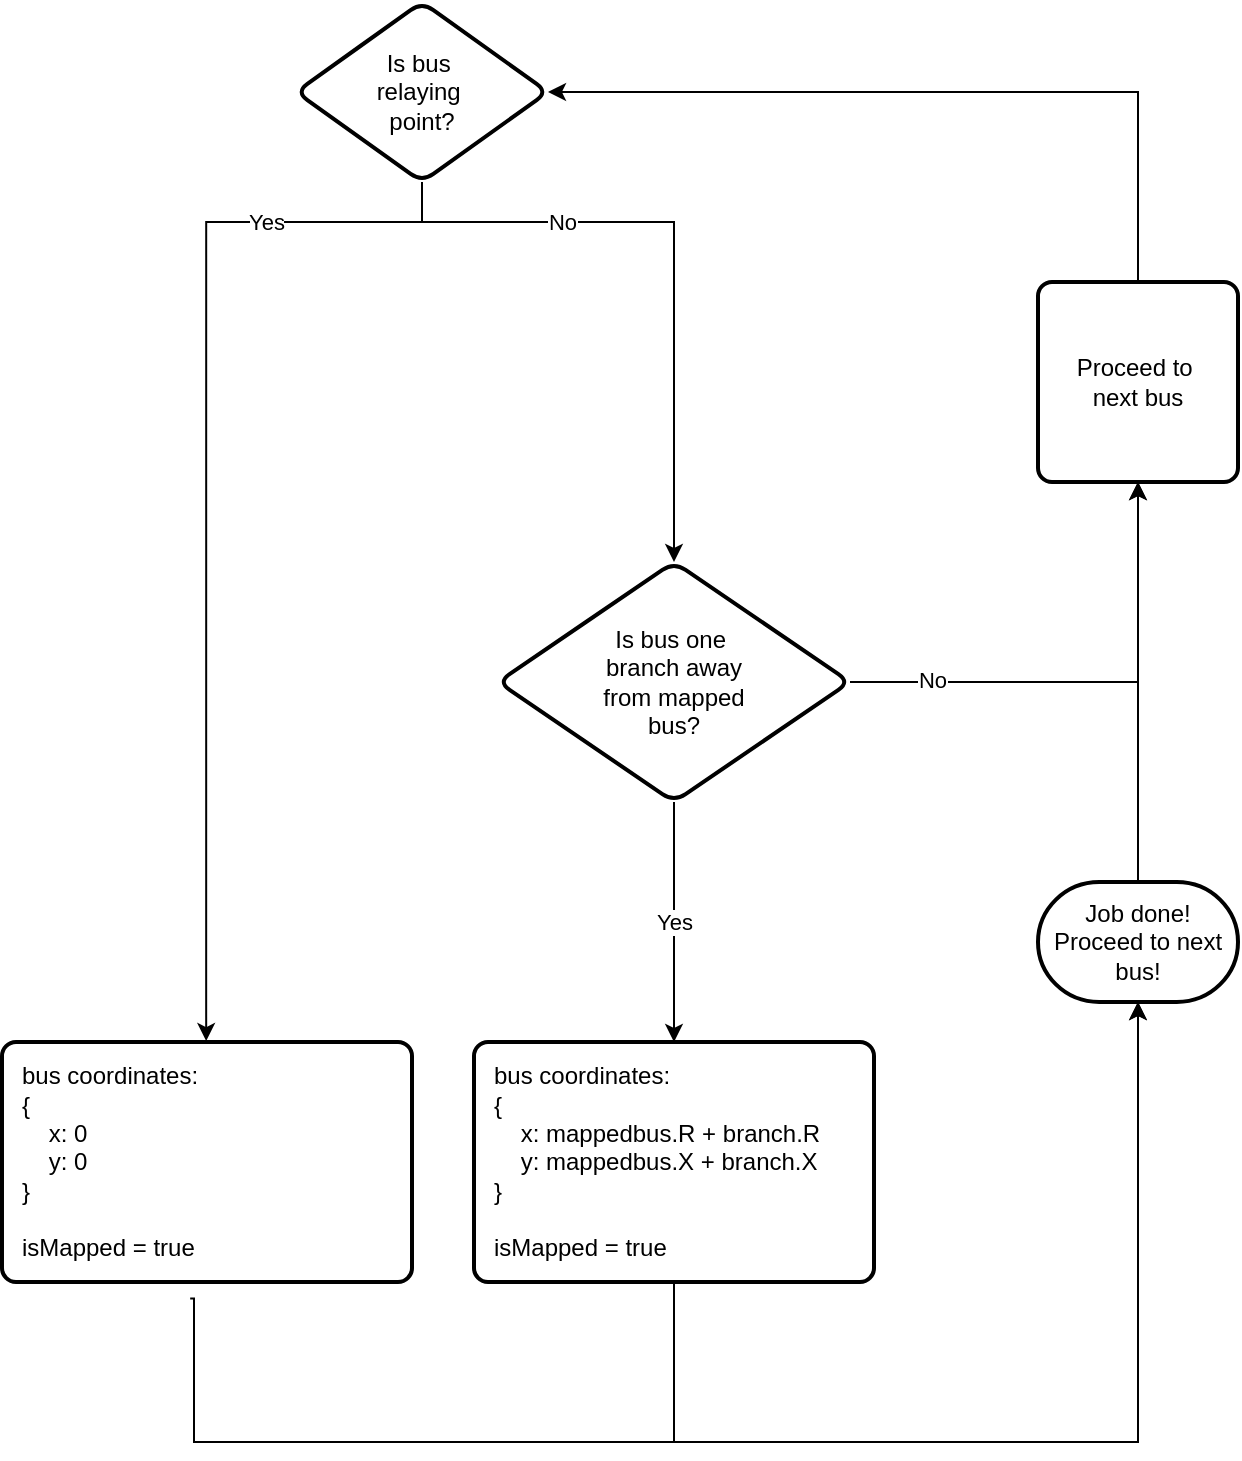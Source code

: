 <mxfile version="28.0.6">
  <diagram name="Page-1" id="n5vA4QatIMsYvTIGQhW0">
    <mxGraphModel dx="2066" dy="1201" grid="0" gridSize="10" guides="1" tooltips="1" connect="1" arrows="1" fold="1" page="1" pageScale="1" pageWidth="827" pageHeight="1169" math="0" shadow="0">
      <root>
        <mxCell id="0" />
        <mxCell id="1" parent="0" />
        <mxCell id="M6dwogYvRgrVWfFEsJZ7-6" value="Yes" style="edgeStyle=orthogonalEdgeStyle;rounded=0;orthogonalLoop=1;jettySize=auto;html=1;exitX=0.5;exitY=1;exitDx=0;exitDy=0;entryX=0.498;entryY=-0.004;entryDx=0;entryDy=0;entryPerimeter=0;" edge="1" parent="1" source="M6dwogYvRgrVWfFEsJZ7-9" target="M6dwogYvRgrVWfFEsJZ7-22">
          <mxGeometry x="-0.633" relative="1" as="geometry">
            <mxPoint x="248" y="230" as="sourcePoint" />
            <mxPoint x="130" y="641" as="targetPoint" />
            <Array as="points">
              <mxPoint x="264" y="300" />
              <mxPoint x="156" y="300" />
            </Array>
            <mxPoint as="offset" />
          </mxGeometry>
        </mxCell>
        <mxCell id="M6dwogYvRgrVWfFEsJZ7-12" value="No" style="edgeStyle=orthogonalEdgeStyle;rounded=0;orthogonalLoop=1;jettySize=auto;html=1;exitX=0.5;exitY=1;exitDx=0;exitDy=0;entryX=0.5;entryY=0;entryDx=0;entryDy=0;" edge="1" parent="1" source="M6dwogYvRgrVWfFEsJZ7-9" target="M6dwogYvRgrVWfFEsJZ7-17">
          <mxGeometry x="-0.435" relative="1" as="geometry">
            <mxPoint x="267" y="341" as="sourcePoint" />
            <mxPoint x="382" y="320" as="targetPoint" />
            <Array as="points">
              <mxPoint x="264" y="300" />
              <mxPoint x="390" y="300" />
            </Array>
            <mxPoint as="offset" />
          </mxGeometry>
        </mxCell>
        <mxCell id="M6dwogYvRgrVWfFEsJZ7-9" value="Is bus&amp;nbsp;&lt;div&gt;relaying&amp;nbsp;&lt;/div&gt;&lt;div&gt;point?&lt;/div&gt;" style="rhombus;whiteSpace=wrap;html=1;rounded=1;absoluteArcSize=1;arcSize=14;strokeWidth=2;" vertex="1" parent="1">
          <mxGeometry x="201" y="190" width="126" height="90" as="geometry" />
        </mxCell>
        <mxCell id="M6dwogYvRgrVWfFEsJZ7-21" value="Yes" style="edgeStyle=orthogonalEdgeStyle;rounded=0;orthogonalLoop=1;jettySize=auto;html=1;entryX=0.5;entryY=0;entryDx=0;entryDy=0;" edge="1" parent="1" source="M6dwogYvRgrVWfFEsJZ7-17" target="M6dwogYvRgrVWfFEsJZ7-19">
          <mxGeometry relative="1" as="geometry" />
        </mxCell>
        <mxCell id="M6dwogYvRgrVWfFEsJZ7-38" value="" style="edgeStyle=orthogonalEdgeStyle;rounded=0;orthogonalLoop=1;jettySize=auto;html=1;entryX=0.5;entryY=1;entryDx=0;entryDy=0;" edge="1" parent="1" source="M6dwogYvRgrVWfFEsJZ7-17" target="M6dwogYvRgrVWfFEsJZ7-35">
          <mxGeometry relative="1" as="geometry">
            <Array as="points">
              <mxPoint x="622" y="530" />
            </Array>
          </mxGeometry>
        </mxCell>
        <mxCell id="M6dwogYvRgrVWfFEsJZ7-39" value="No" style="edgeLabel;html=1;align=center;verticalAlign=middle;resizable=0;points=[];" vertex="1" connectable="0" parent="M6dwogYvRgrVWfFEsJZ7-38">
          <mxGeometry x="-0.669" y="1" relative="1" as="geometry">
            <mxPoint as="offset" />
          </mxGeometry>
        </mxCell>
        <mxCell id="M6dwogYvRgrVWfFEsJZ7-17" value="Is bus one&amp;nbsp;&lt;div&gt;branch away&lt;div&gt;from mapped&lt;/div&gt;&lt;div&gt;bus?&lt;/div&gt;&lt;/div&gt;" style="rhombus;whiteSpace=wrap;html=1;rounded=1;absoluteArcSize=1;arcSize=14;strokeWidth=2;" vertex="1" parent="1">
          <mxGeometry x="302" y="470" width="176" height="120" as="geometry" />
        </mxCell>
        <mxCell id="M6dwogYvRgrVWfFEsJZ7-33" style="edgeStyle=orthogonalEdgeStyle;rounded=0;orthogonalLoop=1;jettySize=auto;html=1;entryX=0.5;entryY=1;entryDx=0;entryDy=0;exitX=0.5;exitY=1;exitDx=0;exitDy=0;entryPerimeter=0;" edge="1" parent="1" source="M6dwogYvRgrVWfFEsJZ7-19" target="M6dwogYvRgrVWfFEsJZ7-42">
          <mxGeometry relative="1" as="geometry">
            <mxPoint x="752" y="380" as="targetPoint" />
            <Array as="points">
              <mxPoint x="390" y="910" />
              <mxPoint x="622" y="910" />
            </Array>
          </mxGeometry>
        </mxCell>
        <mxCell id="M6dwogYvRgrVWfFEsJZ7-19" value="bus coordinates:&lt;div&gt;{&lt;/div&gt;&lt;div&gt;&amp;nbsp; &amp;nbsp; x: mappedbus.R + branch.R&lt;/div&gt;&lt;div&gt;&amp;nbsp; &amp;nbsp; y: mappedbus.X + branch.X&lt;/div&gt;&lt;div&gt;}&lt;/div&gt;&lt;div&gt;&lt;br&gt;&lt;/div&gt;&lt;div&gt;isMapped = true&lt;/div&gt;" style="whiteSpace=wrap;html=1;rounded=1;absoluteArcSize=1;arcSize=14;strokeWidth=2;align=left;spacingLeft=8;" vertex="1" parent="1">
          <mxGeometry x="290" y="710" width="200" height="120" as="geometry" />
        </mxCell>
        <mxCell id="M6dwogYvRgrVWfFEsJZ7-36" style="edgeStyle=orthogonalEdgeStyle;rounded=0;orthogonalLoop=1;jettySize=auto;html=1;entryX=0.5;entryY=1;entryDx=0;entryDy=0;" edge="1" parent="1" source="M6dwogYvRgrVWfFEsJZ7-42" target="M6dwogYvRgrVWfFEsJZ7-35">
          <mxGeometry relative="1" as="geometry">
            <Array as="points" />
          </mxGeometry>
        </mxCell>
        <mxCell id="M6dwogYvRgrVWfFEsJZ7-22" value="bus coordinates:&lt;div&gt;{&lt;/div&gt;&lt;div&gt;&amp;nbsp; &amp;nbsp; x: 0&lt;/div&gt;&lt;div&gt;&amp;nbsp; &amp;nbsp; y: 0&lt;/div&gt;&lt;div&gt;}&lt;/div&gt;&lt;div&gt;&lt;br&gt;&lt;/div&gt;&lt;div&gt;isMapped = true&lt;/div&gt;" style="whiteSpace=wrap;html=1;rounded=1;absoluteArcSize=1;arcSize=14;strokeWidth=2;align=left;spacingLeft=8;" vertex="1" parent="1">
          <mxGeometry x="54" y="710" width="205" height="120" as="geometry" />
        </mxCell>
        <mxCell id="M6dwogYvRgrVWfFEsJZ7-29" style="edgeStyle=orthogonalEdgeStyle;rounded=0;orthogonalLoop=1;jettySize=auto;html=1;entryX=1;entryY=0.5;entryDx=0;entryDy=0;exitX=0.5;exitY=0;exitDx=0;exitDy=0;" edge="1" parent="1" source="M6dwogYvRgrVWfFEsJZ7-35" target="M6dwogYvRgrVWfFEsJZ7-9">
          <mxGeometry relative="1" as="geometry">
            <mxPoint x="874" y="260" as="sourcePoint" />
            <Array as="points">
              <mxPoint x="622" y="235" />
            </Array>
          </mxGeometry>
        </mxCell>
        <mxCell id="M6dwogYvRgrVWfFEsJZ7-35" value="&lt;div&gt;Proceed to&amp;nbsp;&lt;/div&gt;&lt;div&gt;next bus&lt;/div&gt;" style="rounded=1;whiteSpace=wrap;html=1;absoluteArcSize=1;arcSize=14;strokeWidth=2;" vertex="1" parent="1">
          <mxGeometry x="572" y="330" width="100" height="100" as="geometry" />
        </mxCell>
        <mxCell id="M6dwogYvRgrVWfFEsJZ7-41" value="" style="edgeStyle=orthogonalEdgeStyle;rounded=0;orthogonalLoop=1;jettySize=auto;html=1;entryX=0.5;entryY=1;entryDx=0;entryDy=0;exitX=0.459;exitY=1.069;exitDx=0;exitDy=0;exitPerimeter=0;" edge="1" parent="1" source="M6dwogYvRgrVWfFEsJZ7-22" target="M6dwogYvRgrVWfFEsJZ7-42">
          <mxGeometry relative="1" as="geometry">
            <mxPoint x="176" y="864" as="sourcePoint" />
            <mxPoint x="704" y="430" as="targetPoint" />
            <Array as="points">
              <mxPoint x="150" y="838" />
              <mxPoint x="150" y="910" />
              <mxPoint x="622" y="910" />
            </Array>
          </mxGeometry>
        </mxCell>
        <mxCell id="M6dwogYvRgrVWfFEsJZ7-42" value="Job done! Proceed to next bus!" style="strokeWidth=2;html=1;shape=mxgraph.flowchart.terminator;whiteSpace=wrap;" vertex="1" parent="1">
          <mxGeometry x="572" y="630" width="100" height="60" as="geometry" />
        </mxCell>
      </root>
    </mxGraphModel>
  </diagram>
</mxfile>
